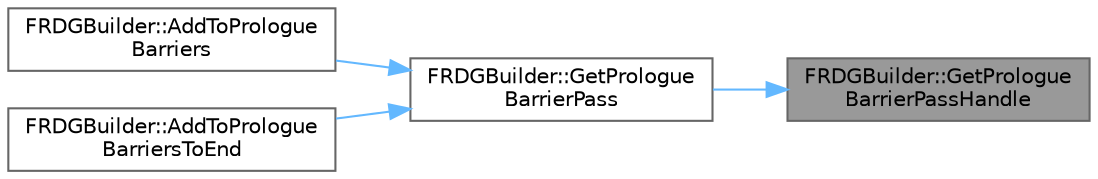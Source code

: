 digraph "FRDGBuilder::GetPrologueBarrierPassHandle"
{
 // INTERACTIVE_SVG=YES
 // LATEX_PDF_SIZE
  bgcolor="transparent";
  edge [fontname=Helvetica,fontsize=10,labelfontname=Helvetica,labelfontsize=10];
  node [fontname=Helvetica,fontsize=10,shape=box,height=0.2,width=0.4];
  rankdir="RL";
  Node1 [id="Node000001",label="FRDGBuilder::GetPrologue\lBarrierPassHandle",height=0.2,width=0.4,color="gray40", fillcolor="grey60", style="filled", fontcolor="black",tooltip=" "];
  Node1 -> Node2 [id="edge1_Node000001_Node000002",dir="back",color="steelblue1",style="solid",tooltip=" "];
  Node2 [id="Node000002",label="FRDGBuilder::GetPrologue\lBarrierPass",height=0.2,width=0.4,color="grey40", fillcolor="white", style="filled",URL="$d5/dac/classFRDGBuilder.html#a44aa3f5b1b748876096fac34f755650e",tooltip=" "];
  Node2 -> Node3 [id="edge2_Node000002_Node000003",dir="back",color="steelblue1",style="solid",tooltip=" "];
  Node3 [id="Node000003",label="FRDGBuilder::AddToPrologue\lBarriers",height=0.2,width=0.4,color="grey40", fillcolor="white", style="filled",URL="$d5/dac/classFRDGBuilder.html#af96b4cf93ab3ab1bfcee112080f08ccd",tooltip="Utility function to add an immediate barrier dependency in the prologue of the provided pass."];
  Node2 -> Node4 [id="edge3_Node000002_Node000004",dir="back",color="steelblue1",style="solid",tooltip=" "];
  Node4 [id="Node000004",label="FRDGBuilder::AddToPrologue\lBarriersToEnd",height=0.2,width=0.4,color="grey40", fillcolor="white", style="filled",URL="$d5/dac/classFRDGBuilder.html#a701916076e2116fc60a079935730b133",tooltip="Ends the barrier batch in the prologue of the provided pass."];
}
